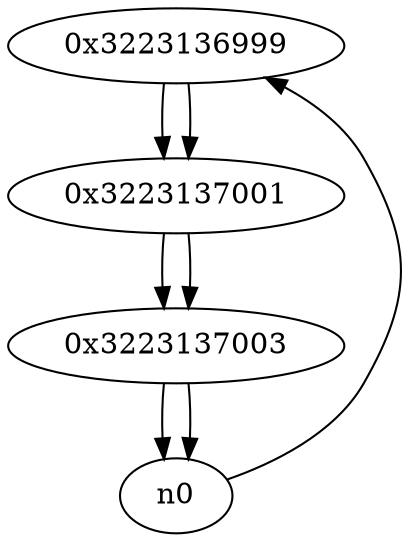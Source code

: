digraph G{
/* nodes */
  n1 [label="0x3223136999"]
  n2 [label="0x3223137001"]
  n3 [label="0x3223137003"]
/* edges */
n1 -> n2;
n0 -> n1;
n2 -> n3;
n1 -> n2;
n3 -> n0;
n3 -> n0;
n2 -> n3;
}
